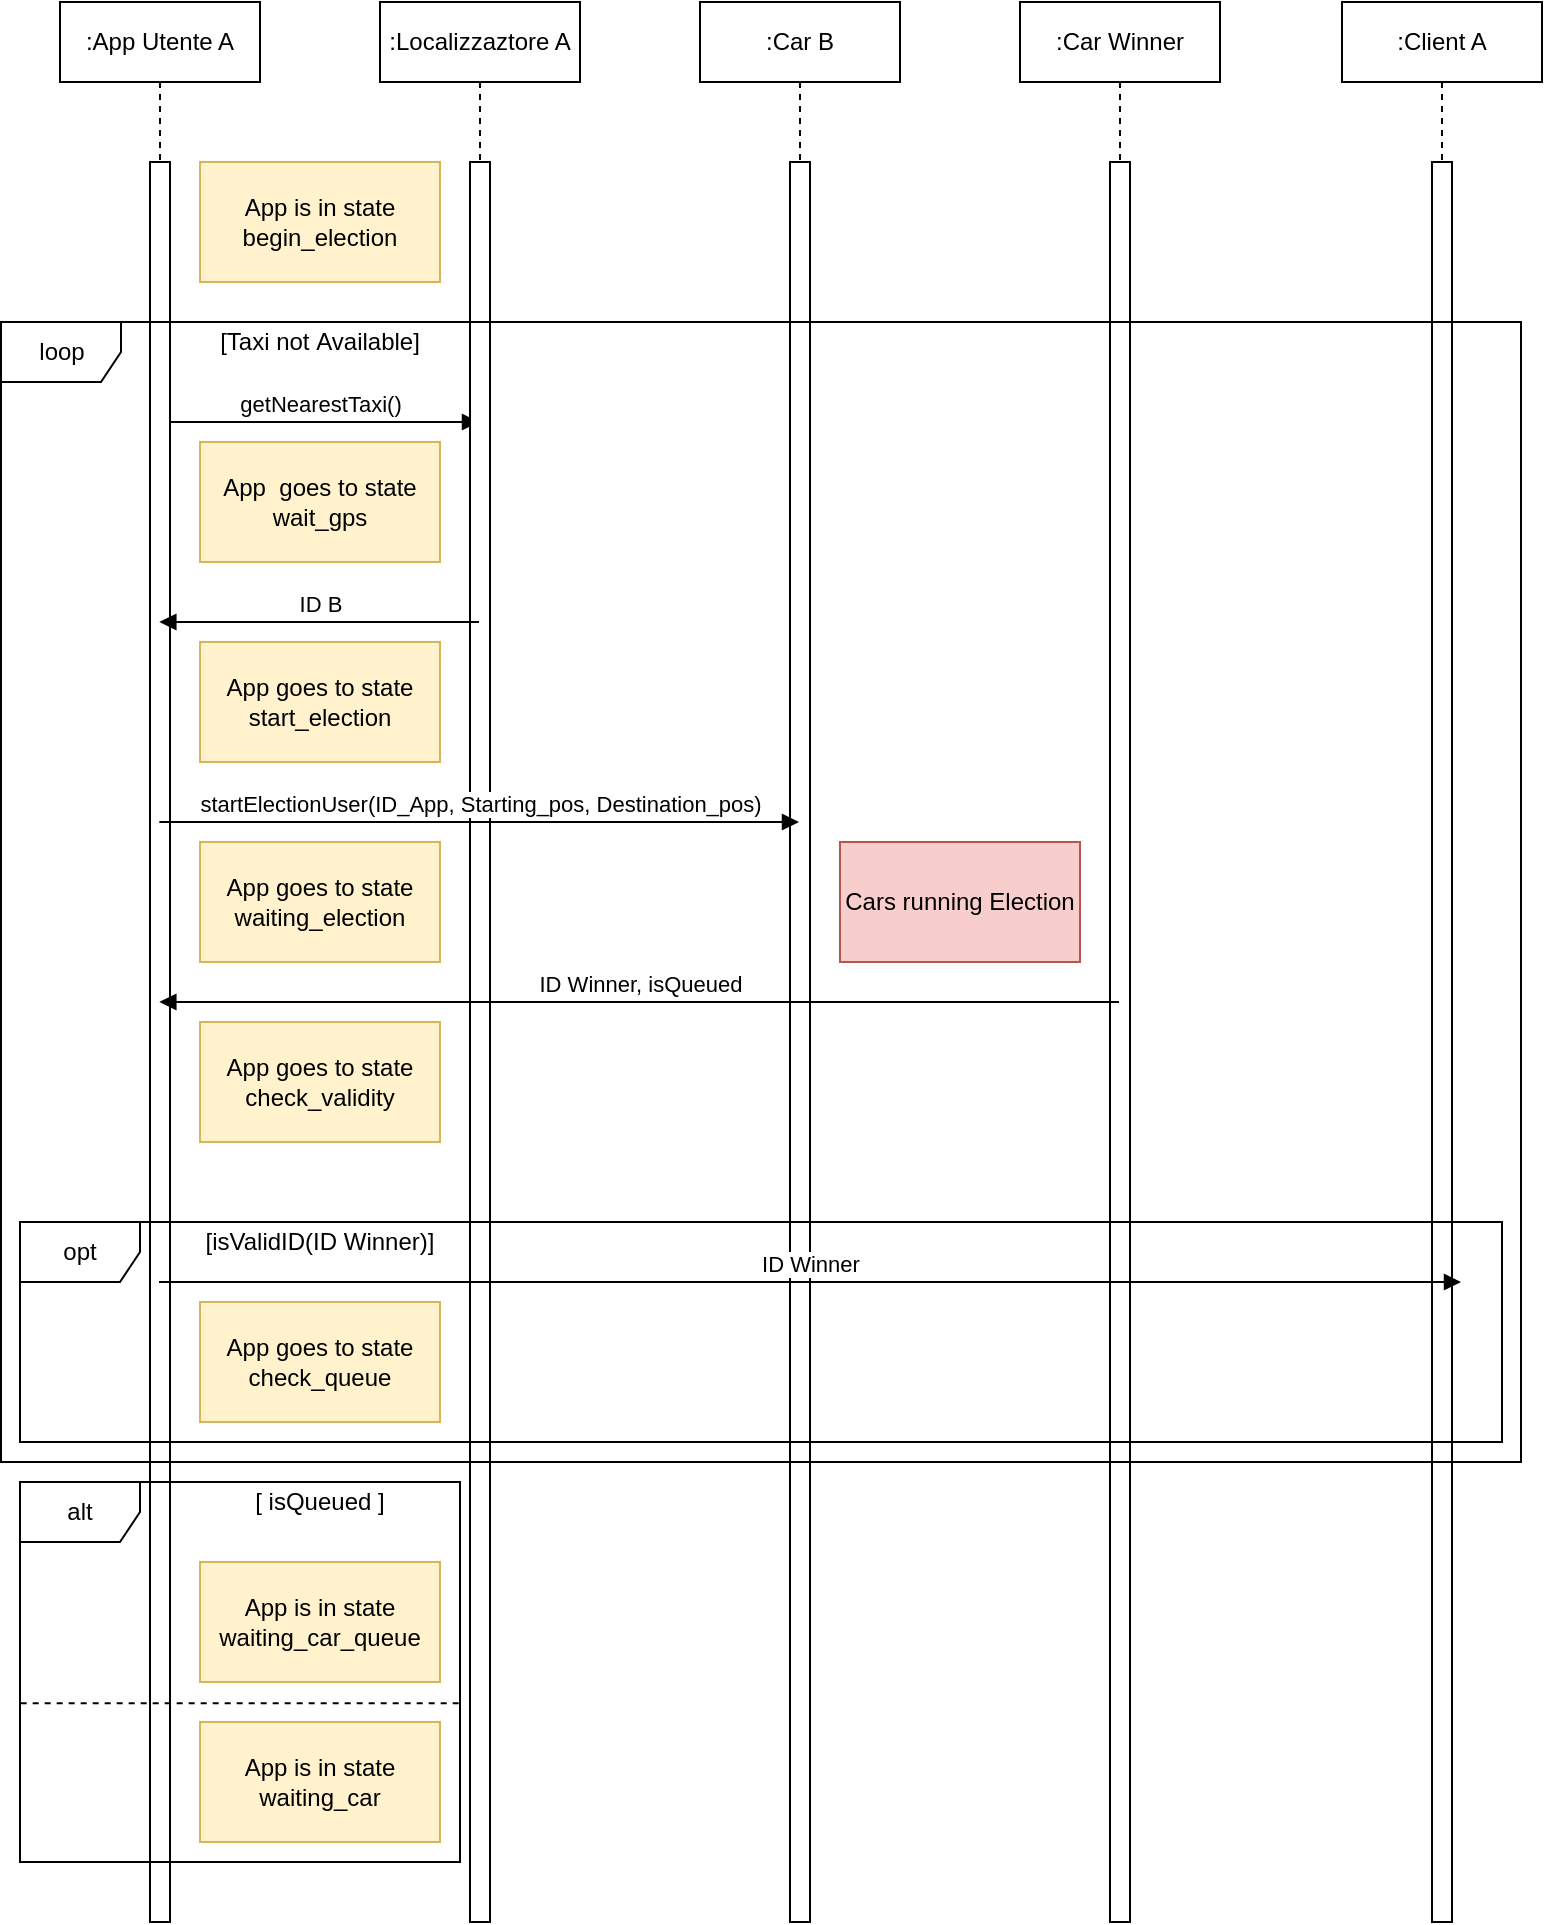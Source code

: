 <mxfile version="12.9.3" type="device"><diagram id="UIkgHiiRnHfRhCUhEY8e" name="Page-1"><mxGraphModel dx="1422" dy="822" grid="1" gridSize="10" guides="1" tooltips="1" connect="1" arrows="1" fold="1" page="1" pageScale="1" pageWidth="827" pageHeight="1169" math="0" shadow="0"><root><mxCell id="0"/><mxCell id="1" parent="0"/><mxCell id="IWk18sIT_rR9X4A3TnHa-8" value=":Client A" style="shape=umlLifeline;perimeter=lifelinePerimeter;whiteSpace=wrap;html=1;container=1;collapsible=0;recursiveResize=0;outlineConnect=0;" parent="1" vertex="1"><mxGeometry x="710" y="40" width="100" height="960" as="geometry"/></mxCell><mxCell id="L6qk-Qr0f06NKNjhM7hW-5" value="" style="html=1;points=[];perimeter=orthogonalPerimeter;" parent="IWk18sIT_rR9X4A3TnHa-8" vertex="1"><mxGeometry x="45" y="80" width="10" height="880" as="geometry"/></mxCell><mxCell id="IWk18sIT_rR9X4A3TnHa-9" value=":App Utente A" style="shape=umlLifeline;perimeter=lifelinePerimeter;whiteSpace=wrap;html=1;container=1;collapsible=0;recursiveResize=0;outlineConnect=0;" parent="1" vertex="1"><mxGeometry x="69" y="40" width="100" height="960" as="geometry"/></mxCell><mxCell id="L6qk-Qr0f06NKNjhM7hW-9" value="getNearestTaxi()" style="html=1;verticalAlign=bottom;endArrow=block;" parent="IWk18sIT_rR9X4A3TnHa-9" edge="1"><mxGeometry width="80" relative="1" as="geometry"><mxPoint x="50" y="210" as="sourcePoint"/><mxPoint x="209.5" y="210" as="targetPoint"/></mxGeometry></mxCell><mxCell id="ihVzfSpV_WTA1N58h9ZL-15" value="" style="html=1;points=[];perimeter=orthogonalPerimeter;" vertex="1" parent="IWk18sIT_rR9X4A3TnHa-9"><mxGeometry x="45" y="80" width="10" height="880" as="geometry"/></mxCell><mxCell id="IWk18sIT_rR9X4A3TnHa-10" value=":Localizzaztore A" style="shape=umlLifeline;perimeter=lifelinePerimeter;whiteSpace=wrap;html=1;container=1;collapsible=0;recursiveResize=0;outlineConnect=0;" parent="1" vertex="1"><mxGeometry x="229" y="40" width="100" height="960" as="geometry"/></mxCell><mxCell id="ihVzfSpV_WTA1N58h9ZL-14" value="" style="html=1;points=[];perimeter=orthogonalPerimeter;" vertex="1" parent="IWk18sIT_rR9X4A3TnHa-10"><mxGeometry x="45" y="80" width="10" height="880" as="geometry"/></mxCell><mxCell id="IWk18sIT_rR9X4A3TnHa-21" value=":Car B" style="shape=umlLifeline;perimeter=lifelinePerimeter;whiteSpace=wrap;html=1;container=1;collapsible=0;recursiveResize=0;outlineConnect=0;" parent="1" vertex="1"><mxGeometry x="389" y="40" width="100" height="960" as="geometry"/></mxCell><mxCell id="ihVzfSpV_WTA1N58h9ZL-13" value="" style="html=1;points=[];perimeter=orthogonalPerimeter;" vertex="1" parent="IWk18sIT_rR9X4A3TnHa-21"><mxGeometry x="45" y="80" width="10" height="880" as="geometry"/></mxCell><mxCell id="L6qk-Qr0f06NKNjhM7hW-2" value=":Car Winner" style="shape=umlLifeline;perimeter=lifelinePerimeter;whiteSpace=wrap;html=1;container=1;collapsible=0;recursiveResize=0;outlineConnect=0;" parent="1" vertex="1"><mxGeometry x="549" y="40" width="100" height="960" as="geometry"/></mxCell><mxCell id="ihVzfSpV_WTA1N58h9ZL-12" value="" style="html=1;points=[];perimeter=orthogonalPerimeter;" vertex="1" parent="L6qk-Qr0f06NKNjhM7hW-2"><mxGeometry x="45" y="80" width="10" height="880" as="geometry"/></mxCell><mxCell id="L6qk-Qr0f06NKNjhM7hW-8" value="App is in state begin_election" style="rounded=0;whiteSpace=wrap;html=1;fillColor=#fff2cc;strokeColor=#d6b656;" parent="1" vertex="1"><mxGeometry x="139" y="120" width="120" height="60" as="geometry"/></mxCell><mxCell id="L6qk-Qr0f06NKNjhM7hW-10" value="App&amp;nbsp; goes to state wait_gps" style="rounded=0;whiteSpace=wrap;html=1;fillColor=#fff2cc;strokeColor=#d6b656;" parent="1" vertex="1"><mxGeometry x="139" y="260" width="120" height="60" as="geometry"/></mxCell><mxCell id="L6qk-Qr0f06NKNjhM7hW-11" value="ID B" style="html=1;verticalAlign=bottom;endArrow=block;" parent="1" edge="1"><mxGeometry width="80" relative="1" as="geometry"><mxPoint x="278.5" y="350" as="sourcePoint"/><mxPoint x="118.667" y="350" as="targetPoint"/><Array as="points"><mxPoint x="269" y="350"/></Array></mxGeometry></mxCell><mxCell id="L6qk-Qr0f06NKNjhM7hW-12" value="App goes to state start_election" style="rounded=0;whiteSpace=wrap;html=1;fillColor=#fff2cc;strokeColor=#d6b656;" parent="1" vertex="1"><mxGeometry x="139" y="360" width="120" height="60" as="geometry"/></mxCell><mxCell id="L6qk-Qr0f06NKNjhM7hW-13" value="startElectionUser(ID_App, Starting_pos, Destination_pos)" style="html=1;verticalAlign=bottom;endArrow=block;" parent="1" edge="1"><mxGeometry width="80" relative="1" as="geometry"><mxPoint x="118.667" y="450" as="sourcePoint"/><mxPoint x="438.5" y="450" as="targetPoint"/><Array as="points"><mxPoint x="299" y="450"/></Array></mxGeometry></mxCell><mxCell id="L6qk-Qr0f06NKNjhM7hW-14" value="App goes to state waiting_election" style="rounded=0;whiteSpace=wrap;html=1;fillColor=#fff2cc;strokeColor=#d6b656;" parent="1" vertex="1"><mxGeometry x="139" y="460" width="120" height="60" as="geometry"/></mxCell><mxCell id="L6qk-Qr0f06NKNjhM7hW-15" value="ID Winner, isQueued" style="html=1;verticalAlign=bottom;endArrow=block;" parent="1" edge="1"><mxGeometry width="80" relative="1" as="geometry"><mxPoint x="598.5" y="540" as="sourcePoint"/><mxPoint x="118.667" y="540" as="targetPoint"/><Array as="points"/></mxGeometry></mxCell><mxCell id="L6qk-Qr0f06NKNjhM7hW-16" value="Cars running Election" style="rounded=0;whiteSpace=wrap;html=1;fillColor=#f8cecc;strokeColor=#b85450;" parent="1" vertex="1"><mxGeometry x="459" y="460" width="120" height="60" as="geometry"/></mxCell><mxCell id="L6qk-Qr0f06NKNjhM7hW-18" value="[isValidID(ID Winner)]" style="text;html=1;strokeColor=none;fillColor=none;align=center;verticalAlign=middle;whiteSpace=wrap;rounded=0;" parent="1" vertex="1"><mxGeometry x="134" y="650" width="130" height="20" as="geometry"/></mxCell><mxCell id="L6qk-Qr0f06NKNjhM7hW-20" value="ID Winner" style="html=1;verticalAlign=bottom;endArrow=block;" parent="1" edge="1"><mxGeometry width="80" relative="1" as="geometry"><mxPoint x="118.5" y="680" as="sourcePoint"/><mxPoint x="769.5" y="680" as="targetPoint"/><Array as="points"><mxPoint x="370" y="680"/></Array></mxGeometry></mxCell><mxCell id="L6qk-Qr0f06NKNjhM7hW-22" value="[Taxi not&amp;nbsp;Available]" style="text;html=1;strokeColor=none;fillColor=none;align=center;verticalAlign=middle;whiteSpace=wrap;rounded=0;" parent="1" vertex="1"><mxGeometry x="139" y="200" width="120" height="20" as="geometry"/></mxCell><mxCell id="ihVzfSpV_WTA1N58h9ZL-1" value="App goes to state check_validity" style="rounded=0;whiteSpace=wrap;html=1;fillColor=#fff2cc;strokeColor=#d6b656;" vertex="1" parent="1"><mxGeometry x="139" y="550" width="120" height="60" as="geometry"/></mxCell><mxCell id="ihVzfSpV_WTA1N58h9ZL-3" value="App goes to state check_queue" style="rounded=0;whiteSpace=wrap;html=1;fillColor=#fff2cc;strokeColor=#d6b656;" vertex="1" parent="1"><mxGeometry x="139" y="690" width="120" height="60" as="geometry"/></mxCell><mxCell id="ihVzfSpV_WTA1N58h9ZL-5" value="[ isQueued ]" style="text;html=1;strokeColor=none;fillColor=none;align=center;verticalAlign=middle;whiteSpace=wrap;rounded=0;" vertex="1" parent="1"><mxGeometry x="154" y="780" width="90" height="20" as="geometry"/></mxCell><mxCell id="ihVzfSpV_WTA1N58h9ZL-6" value="loop" style="shape=umlFrame;whiteSpace=wrap;html=1;" vertex="1" parent="1"><mxGeometry x="39.5" y="200" width="760" height="570" as="geometry"/></mxCell><mxCell id="ihVzfSpV_WTA1N58h9ZL-7" value="App is in state waiting_car" style="rounded=0;whiteSpace=wrap;html=1;fillColor=#fff2cc;strokeColor=#d6b656;" vertex="1" parent="1"><mxGeometry x="139" y="900" width="120" height="60" as="geometry"/></mxCell><mxCell id="ihVzfSpV_WTA1N58h9ZL-8" value="App is in state waiting_car_queue" style="rounded=0;whiteSpace=wrap;html=1;fillColor=#fff2cc;strokeColor=#d6b656;" vertex="1" parent="1"><mxGeometry x="139" y="820" width="120" height="60" as="geometry"/></mxCell><mxCell id="ihVzfSpV_WTA1N58h9ZL-10" value="alt" style="shape=umlFrame;whiteSpace=wrap;html=1;" vertex="1" parent="1"><mxGeometry x="49" y="780" width="220" height="190" as="geometry"/></mxCell><mxCell id="ihVzfSpV_WTA1N58h9ZL-11" value="" style="endArrow=none;dashed=1;html=1;entryX=0.001;entryY=0.582;entryDx=0;entryDy=0;entryPerimeter=0;exitX=0.997;exitY=0.582;exitDx=0;exitDy=0;exitPerimeter=0;" edge="1" parent="1" source="ihVzfSpV_WTA1N58h9ZL-10" target="ihVzfSpV_WTA1N58h9ZL-10"><mxGeometry width="50" height="50" relative="1" as="geometry"><mxPoint x="189" y="1210" as="sourcePoint"/><mxPoint x="169.8" y="1170" as="targetPoint"/></mxGeometry></mxCell><mxCell id="ihVzfSpV_WTA1N58h9ZL-16" value="opt" style="shape=umlFrame;whiteSpace=wrap;html=1;" vertex="1" parent="1"><mxGeometry x="49" y="650" width="741" height="110" as="geometry"/></mxCell></root></mxGraphModel></diagram></mxfile>